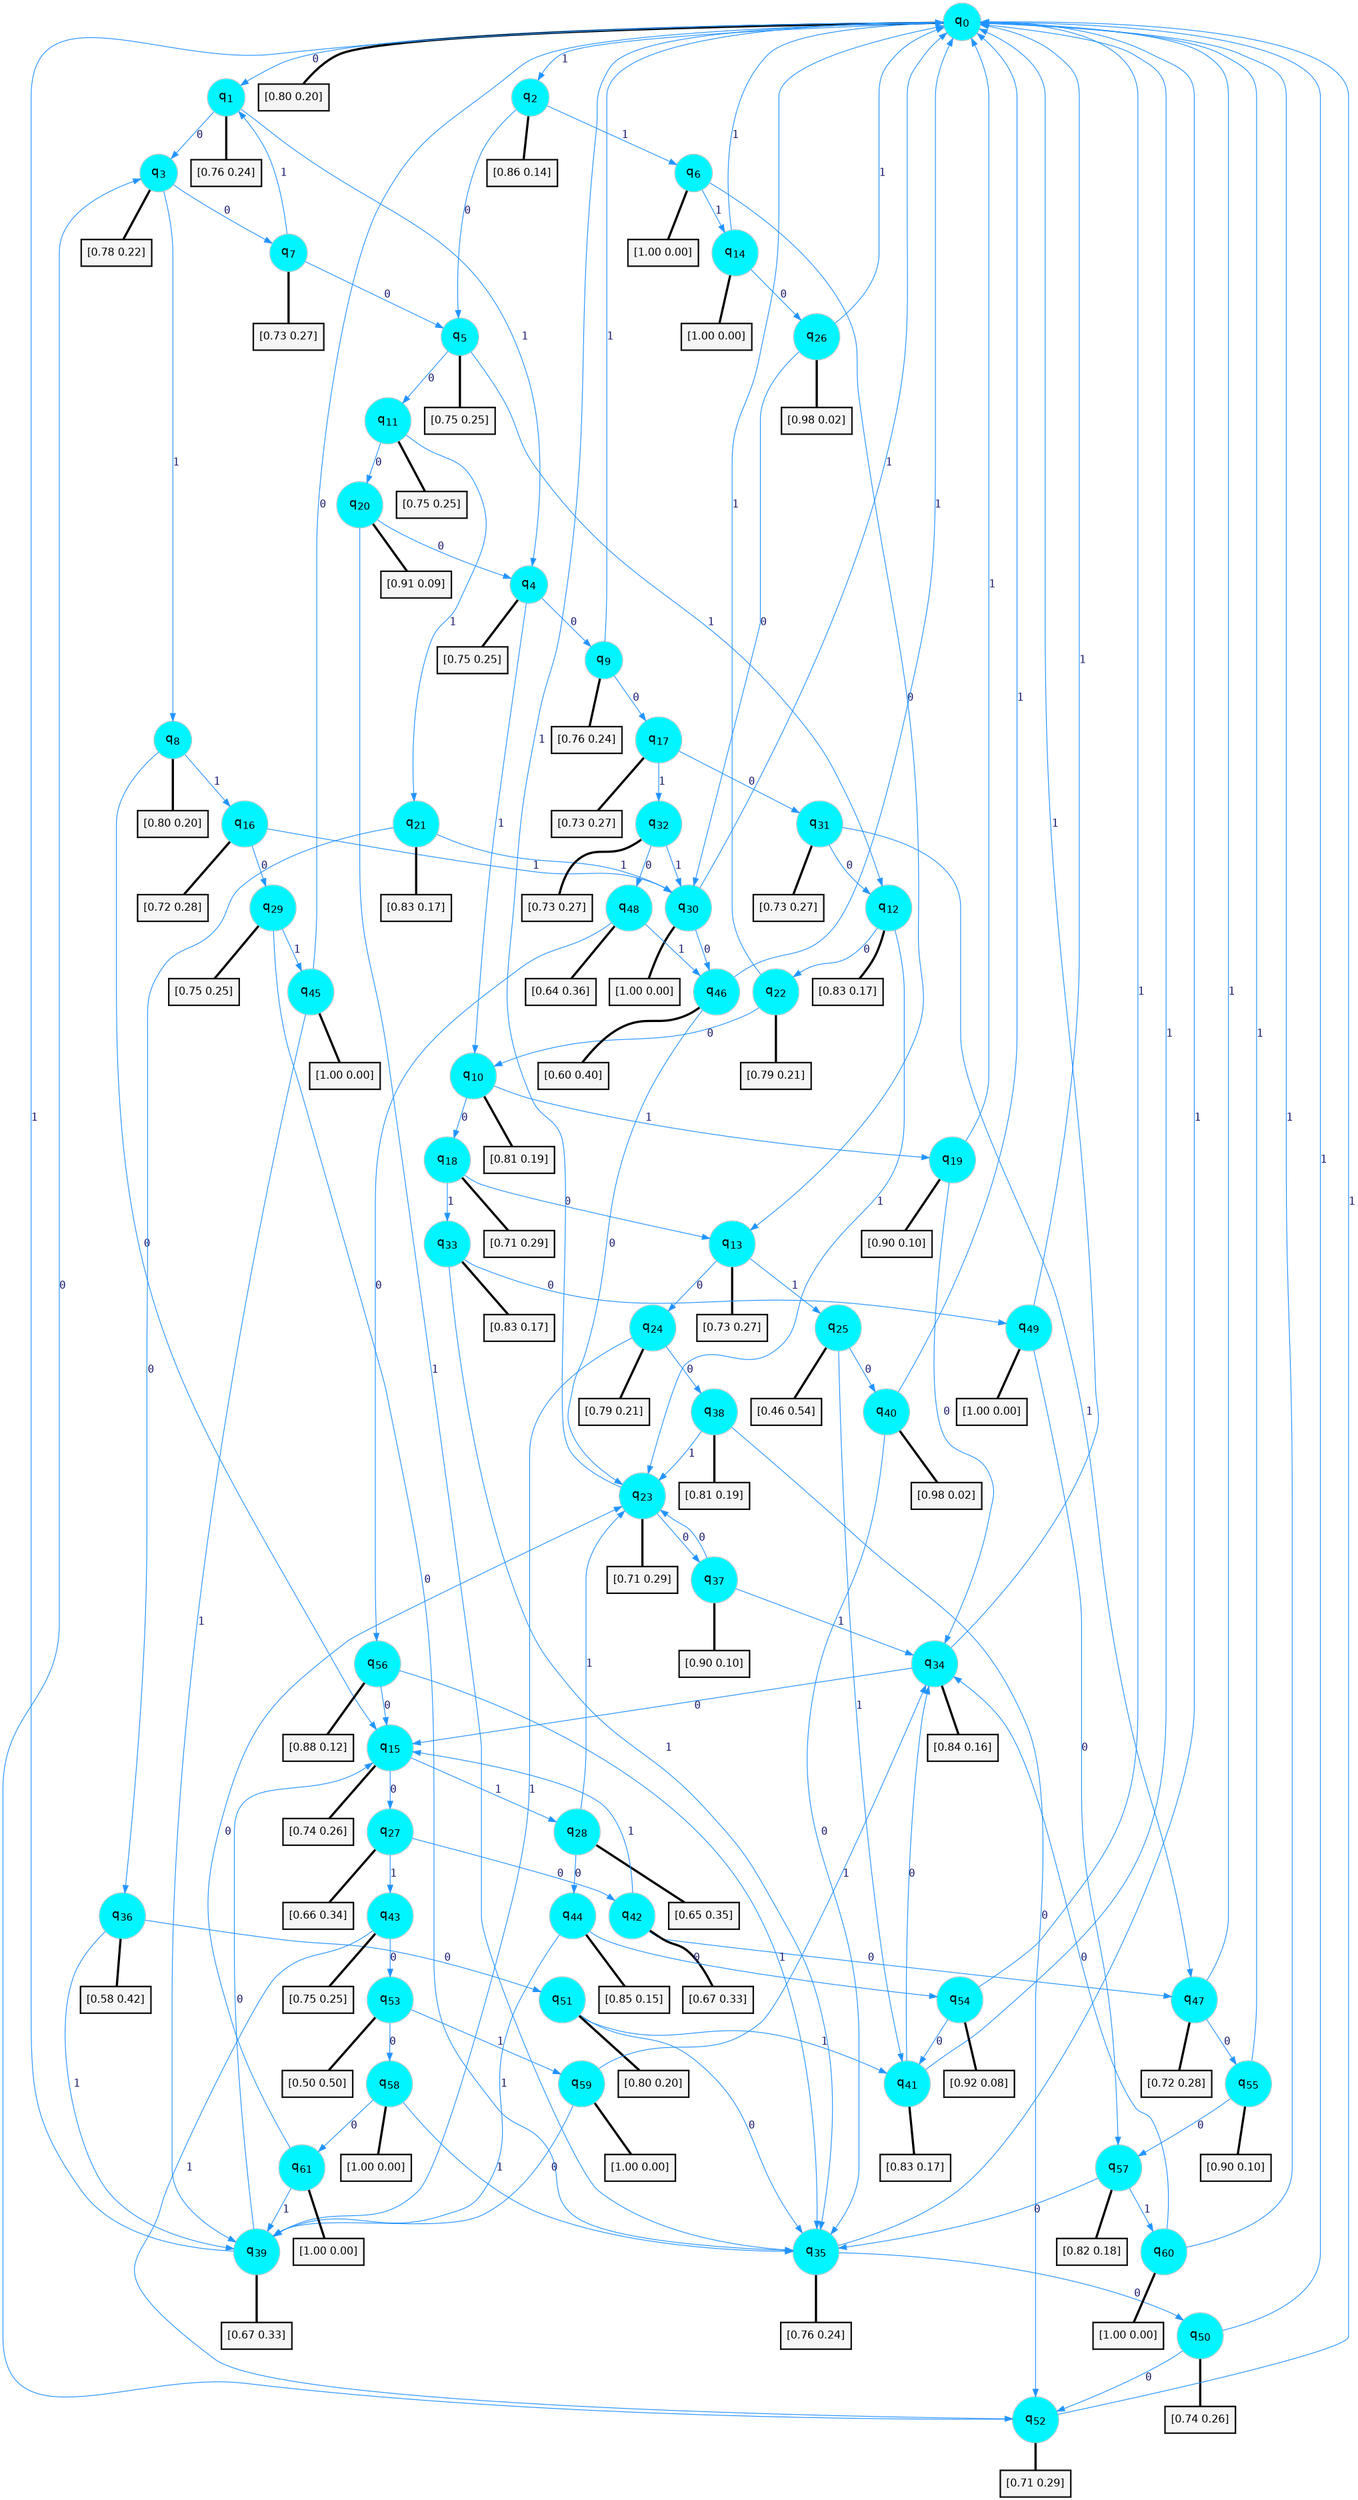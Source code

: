 digraph G {
graph [
bgcolor=transparent, dpi=300, rankdir=TD, size="40,25"];
node [
color=gray, fillcolor=turquoise1, fontcolor=black, fontname=Helvetica, fontsize=16, fontweight=bold, shape=circle, style=filled];
edge [
arrowsize=1, color=dodgerblue1, fontcolor=midnightblue, fontname=courier, fontweight=bold, penwidth=1, style=solid, weight=20];
0[label=<q<SUB>0</SUB>>];
1[label=<q<SUB>1</SUB>>];
2[label=<q<SUB>2</SUB>>];
3[label=<q<SUB>3</SUB>>];
4[label=<q<SUB>4</SUB>>];
5[label=<q<SUB>5</SUB>>];
6[label=<q<SUB>6</SUB>>];
7[label=<q<SUB>7</SUB>>];
8[label=<q<SUB>8</SUB>>];
9[label=<q<SUB>9</SUB>>];
10[label=<q<SUB>10</SUB>>];
11[label=<q<SUB>11</SUB>>];
12[label=<q<SUB>12</SUB>>];
13[label=<q<SUB>13</SUB>>];
14[label=<q<SUB>14</SUB>>];
15[label=<q<SUB>15</SUB>>];
16[label=<q<SUB>16</SUB>>];
17[label=<q<SUB>17</SUB>>];
18[label=<q<SUB>18</SUB>>];
19[label=<q<SUB>19</SUB>>];
20[label=<q<SUB>20</SUB>>];
21[label=<q<SUB>21</SUB>>];
22[label=<q<SUB>22</SUB>>];
23[label=<q<SUB>23</SUB>>];
24[label=<q<SUB>24</SUB>>];
25[label=<q<SUB>25</SUB>>];
26[label=<q<SUB>26</SUB>>];
27[label=<q<SUB>27</SUB>>];
28[label=<q<SUB>28</SUB>>];
29[label=<q<SUB>29</SUB>>];
30[label=<q<SUB>30</SUB>>];
31[label=<q<SUB>31</SUB>>];
32[label=<q<SUB>32</SUB>>];
33[label=<q<SUB>33</SUB>>];
34[label=<q<SUB>34</SUB>>];
35[label=<q<SUB>35</SUB>>];
36[label=<q<SUB>36</SUB>>];
37[label=<q<SUB>37</SUB>>];
38[label=<q<SUB>38</SUB>>];
39[label=<q<SUB>39</SUB>>];
40[label=<q<SUB>40</SUB>>];
41[label=<q<SUB>41</SUB>>];
42[label=<q<SUB>42</SUB>>];
43[label=<q<SUB>43</SUB>>];
44[label=<q<SUB>44</SUB>>];
45[label=<q<SUB>45</SUB>>];
46[label=<q<SUB>46</SUB>>];
47[label=<q<SUB>47</SUB>>];
48[label=<q<SUB>48</SUB>>];
49[label=<q<SUB>49</SUB>>];
50[label=<q<SUB>50</SUB>>];
51[label=<q<SUB>51</SUB>>];
52[label=<q<SUB>52</SUB>>];
53[label=<q<SUB>53</SUB>>];
54[label=<q<SUB>54</SUB>>];
55[label=<q<SUB>55</SUB>>];
56[label=<q<SUB>56</SUB>>];
57[label=<q<SUB>57</SUB>>];
58[label=<q<SUB>58</SUB>>];
59[label=<q<SUB>59</SUB>>];
60[label=<q<SUB>60</SUB>>];
61[label=<q<SUB>61</SUB>>];
62[label="[0.80 0.20]", shape=box,fontcolor=black, fontname=Helvetica, fontsize=14, penwidth=2, fillcolor=whitesmoke,color=black];
63[label="[0.76 0.24]", shape=box,fontcolor=black, fontname=Helvetica, fontsize=14, penwidth=2, fillcolor=whitesmoke,color=black];
64[label="[0.86 0.14]", shape=box,fontcolor=black, fontname=Helvetica, fontsize=14, penwidth=2, fillcolor=whitesmoke,color=black];
65[label="[0.78 0.22]", shape=box,fontcolor=black, fontname=Helvetica, fontsize=14, penwidth=2, fillcolor=whitesmoke,color=black];
66[label="[0.75 0.25]", shape=box,fontcolor=black, fontname=Helvetica, fontsize=14, penwidth=2, fillcolor=whitesmoke,color=black];
67[label="[0.75 0.25]", shape=box,fontcolor=black, fontname=Helvetica, fontsize=14, penwidth=2, fillcolor=whitesmoke,color=black];
68[label="[1.00 0.00]", shape=box,fontcolor=black, fontname=Helvetica, fontsize=14, penwidth=2, fillcolor=whitesmoke,color=black];
69[label="[0.73 0.27]", shape=box,fontcolor=black, fontname=Helvetica, fontsize=14, penwidth=2, fillcolor=whitesmoke,color=black];
70[label="[0.80 0.20]", shape=box,fontcolor=black, fontname=Helvetica, fontsize=14, penwidth=2, fillcolor=whitesmoke,color=black];
71[label="[0.76 0.24]", shape=box,fontcolor=black, fontname=Helvetica, fontsize=14, penwidth=2, fillcolor=whitesmoke,color=black];
72[label="[0.81 0.19]", shape=box,fontcolor=black, fontname=Helvetica, fontsize=14, penwidth=2, fillcolor=whitesmoke,color=black];
73[label="[0.75 0.25]", shape=box,fontcolor=black, fontname=Helvetica, fontsize=14, penwidth=2, fillcolor=whitesmoke,color=black];
74[label="[0.83 0.17]", shape=box,fontcolor=black, fontname=Helvetica, fontsize=14, penwidth=2, fillcolor=whitesmoke,color=black];
75[label="[0.73 0.27]", shape=box,fontcolor=black, fontname=Helvetica, fontsize=14, penwidth=2, fillcolor=whitesmoke,color=black];
76[label="[1.00 0.00]", shape=box,fontcolor=black, fontname=Helvetica, fontsize=14, penwidth=2, fillcolor=whitesmoke,color=black];
77[label="[0.74 0.26]", shape=box,fontcolor=black, fontname=Helvetica, fontsize=14, penwidth=2, fillcolor=whitesmoke,color=black];
78[label="[0.72 0.28]", shape=box,fontcolor=black, fontname=Helvetica, fontsize=14, penwidth=2, fillcolor=whitesmoke,color=black];
79[label="[0.73 0.27]", shape=box,fontcolor=black, fontname=Helvetica, fontsize=14, penwidth=2, fillcolor=whitesmoke,color=black];
80[label="[0.71 0.29]", shape=box,fontcolor=black, fontname=Helvetica, fontsize=14, penwidth=2, fillcolor=whitesmoke,color=black];
81[label="[0.90 0.10]", shape=box,fontcolor=black, fontname=Helvetica, fontsize=14, penwidth=2, fillcolor=whitesmoke,color=black];
82[label="[0.91 0.09]", shape=box,fontcolor=black, fontname=Helvetica, fontsize=14, penwidth=2, fillcolor=whitesmoke,color=black];
83[label="[0.83 0.17]", shape=box,fontcolor=black, fontname=Helvetica, fontsize=14, penwidth=2, fillcolor=whitesmoke,color=black];
84[label="[0.79 0.21]", shape=box,fontcolor=black, fontname=Helvetica, fontsize=14, penwidth=2, fillcolor=whitesmoke,color=black];
85[label="[0.71 0.29]", shape=box,fontcolor=black, fontname=Helvetica, fontsize=14, penwidth=2, fillcolor=whitesmoke,color=black];
86[label="[0.79 0.21]", shape=box,fontcolor=black, fontname=Helvetica, fontsize=14, penwidth=2, fillcolor=whitesmoke,color=black];
87[label="[0.46 0.54]", shape=box,fontcolor=black, fontname=Helvetica, fontsize=14, penwidth=2, fillcolor=whitesmoke,color=black];
88[label="[0.98 0.02]", shape=box,fontcolor=black, fontname=Helvetica, fontsize=14, penwidth=2, fillcolor=whitesmoke,color=black];
89[label="[0.66 0.34]", shape=box,fontcolor=black, fontname=Helvetica, fontsize=14, penwidth=2, fillcolor=whitesmoke,color=black];
90[label="[0.65 0.35]", shape=box,fontcolor=black, fontname=Helvetica, fontsize=14, penwidth=2, fillcolor=whitesmoke,color=black];
91[label="[0.75 0.25]", shape=box,fontcolor=black, fontname=Helvetica, fontsize=14, penwidth=2, fillcolor=whitesmoke,color=black];
92[label="[1.00 0.00]", shape=box,fontcolor=black, fontname=Helvetica, fontsize=14, penwidth=2, fillcolor=whitesmoke,color=black];
93[label="[0.73 0.27]", shape=box,fontcolor=black, fontname=Helvetica, fontsize=14, penwidth=2, fillcolor=whitesmoke,color=black];
94[label="[0.73 0.27]", shape=box,fontcolor=black, fontname=Helvetica, fontsize=14, penwidth=2, fillcolor=whitesmoke,color=black];
95[label="[0.83 0.17]", shape=box,fontcolor=black, fontname=Helvetica, fontsize=14, penwidth=2, fillcolor=whitesmoke,color=black];
96[label="[0.84 0.16]", shape=box,fontcolor=black, fontname=Helvetica, fontsize=14, penwidth=2, fillcolor=whitesmoke,color=black];
97[label="[0.76 0.24]", shape=box,fontcolor=black, fontname=Helvetica, fontsize=14, penwidth=2, fillcolor=whitesmoke,color=black];
98[label="[0.58 0.42]", shape=box,fontcolor=black, fontname=Helvetica, fontsize=14, penwidth=2, fillcolor=whitesmoke,color=black];
99[label="[0.90 0.10]", shape=box,fontcolor=black, fontname=Helvetica, fontsize=14, penwidth=2, fillcolor=whitesmoke,color=black];
100[label="[0.81 0.19]", shape=box,fontcolor=black, fontname=Helvetica, fontsize=14, penwidth=2, fillcolor=whitesmoke,color=black];
101[label="[0.67 0.33]", shape=box,fontcolor=black, fontname=Helvetica, fontsize=14, penwidth=2, fillcolor=whitesmoke,color=black];
102[label="[0.98 0.02]", shape=box,fontcolor=black, fontname=Helvetica, fontsize=14, penwidth=2, fillcolor=whitesmoke,color=black];
103[label="[0.83 0.17]", shape=box,fontcolor=black, fontname=Helvetica, fontsize=14, penwidth=2, fillcolor=whitesmoke,color=black];
104[label="[0.67 0.33]", shape=box,fontcolor=black, fontname=Helvetica, fontsize=14, penwidth=2, fillcolor=whitesmoke,color=black];
105[label="[0.75 0.25]", shape=box,fontcolor=black, fontname=Helvetica, fontsize=14, penwidth=2, fillcolor=whitesmoke,color=black];
106[label="[0.85 0.15]", shape=box,fontcolor=black, fontname=Helvetica, fontsize=14, penwidth=2, fillcolor=whitesmoke,color=black];
107[label="[1.00 0.00]", shape=box,fontcolor=black, fontname=Helvetica, fontsize=14, penwidth=2, fillcolor=whitesmoke,color=black];
108[label="[0.60 0.40]", shape=box,fontcolor=black, fontname=Helvetica, fontsize=14, penwidth=2, fillcolor=whitesmoke,color=black];
109[label="[0.72 0.28]", shape=box,fontcolor=black, fontname=Helvetica, fontsize=14, penwidth=2, fillcolor=whitesmoke,color=black];
110[label="[0.64 0.36]", shape=box,fontcolor=black, fontname=Helvetica, fontsize=14, penwidth=2, fillcolor=whitesmoke,color=black];
111[label="[1.00 0.00]", shape=box,fontcolor=black, fontname=Helvetica, fontsize=14, penwidth=2, fillcolor=whitesmoke,color=black];
112[label="[0.74 0.26]", shape=box,fontcolor=black, fontname=Helvetica, fontsize=14, penwidth=2, fillcolor=whitesmoke,color=black];
113[label="[0.80 0.20]", shape=box,fontcolor=black, fontname=Helvetica, fontsize=14, penwidth=2, fillcolor=whitesmoke,color=black];
114[label="[0.71 0.29]", shape=box,fontcolor=black, fontname=Helvetica, fontsize=14, penwidth=2, fillcolor=whitesmoke,color=black];
115[label="[0.50 0.50]", shape=box,fontcolor=black, fontname=Helvetica, fontsize=14, penwidth=2, fillcolor=whitesmoke,color=black];
116[label="[0.92 0.08]", shape=box,fontcolor=black, fontname=Helvetica, fontsize=14, penwidth=2, fillcolor=whitesmoke,color=black];
117[label="[0.90 0.10]", shape=box,fontcolor=black, fontname=Helvetica, fontsize=14, penwidth=2, fillcolor=whitesmoke,color=black];
118[label="[0.88 0.12]", shape=box,fontcolor=black, fontname=Helvetica, fontsize=14, penwidth=2, fillcolor=whitesmoke,color=black];
119[label="[0.82 0.18]", shape=box,fontcolor=black, fontname=Helvetica, fontsize=14, penwidth=2, fillcolor=whitesmoke,color=black];
120[label="[1.00 0.00]", shape=box,fontcolor=black, fontname=Helvetica, fontsize=14, penwidth=2, fillcolor=whitesmoke,color=black];
121[label="[1.00 0.00]", shape=box,fontcolor=black, fontname=Helvetica, fontsize=14, penwidth=2, fillcolor=whitesmoke,color=black];
122[label="[1.00 0.00]", shape=box,fontcolor=black, fontname=Helvetica, fontsize=14, penwidth=2, fillcolor=whitesmoke,color=black];
123[label="[1.00 0.00]", shape=box,fontcolor=black, fontname=Helvetica, fontsize=14, penwidth=2, fillcolor=whitesmoke,color=black];
0->1 [label=0];
0->2 [label=1];
0->62 [arrowhead=none, penwidth=3,color=black];
1->3 [label=0];
1->4 [label=1];
1->63 [arrowhead=none, penwidth=3,color=black];
2->5 [label=0];
2->6 [label=1];
2->64 [arrowhead=none, penwidth=3,color=black];
3->7 [label=0];
3->8 [label=1];
3->65 [arrowhead=none, penwidth=3,color=black];
4->9 [label=0];
4->10 [label=1];
4->66 [arrowhead=none, penwidth=3,color=black];
5->11 [label=0];
5->12 [label=1];
5->67 [arrowhead=none, penwidth=3,color=black];
6->13 [label=0];
6->14 [label=1];
6->68 [arrowhead=none, penwidth=3,color=black];
7->5 [label=0];
7->1 [label=1];
7->69 [arrowhead=none, penwidth=3,color=black];
8->15 [label=0];
8->16 [label=1];
8->70 [arrowhead=none, penwidth=3,color=black];
9->17 [label=0];
9->0 [label=1];
9->71 [arrowhead=none, penwidth=3,color=black];
10->18 [label=0];
10->19 [label=1];
10->72 [arrowhead=none, penwidth=3,color=black];
11->20 [label=0];
11->21 [label=1];
11->73 [arrowhead=none, penwidth=3,color=black];
12->22 [label=0];
12->23 [label=1];
12->74 [arrowhead=none, penwidth=3,color=black];
13->24 [label=0];
13->25 [label=1];
13->75 [arrowhead=none, penwidth=3,color=black];
14->26 [label=0];
14->0 [label=1];
14->76 [arrowhead=none, penwidth=3,color=black];
15->27 [label=0];
15->28 [label=1];
15->77 [arrowhead=none, penwidth=3,color=black];
16->29 [label=0];
16->30 [label=1];
16->78 [arrowhead=none, penwidth=3,color=black];
17->31 [label=0];
17->32 [label=1];
17->79 [arrowhead=none, penwidth=3,color=black];
18->13 [label=0];
18->33 [label=1];
18->80 [arrowhead=none, penwidth=3,color=black];
19->34 [label=0];
19->0 [label=1];
19->81 [arrowhead=none, penwidth=3,color=black];
20->4 [label=0];
20->35 [label=1];
20->82 [arrowhead=none, penwidth=3,color=black];
21->36 [label=0];
21->30 [label=1];
21->83 [arrowhead=none, penwidth=3,color=black];
22->10 [label=0];
22->0 [label=1];
22->84 [arrowhead=none, penwidth=3,color=black];
23->37 [label=0];
23->0 [label=1];
23->85 [arrowhead=none, penwidth=3,color=black];
24->38 [label=0];
24->39 [label=1];
24->86 [arrowhead=none, penwidth=3,color=black];
25->40 [label=0];
25->41 [label=1];
25->87 [arrowhead=none, penwidth=3,color=black];
26->30 [label=0];
26->0 [label=1];
26->88 [arrowhead=none, penwidth=3,color=black];
27->42 [label=0];
27->43 [label=1];
27->89 [arrowhead=none, penwidth=3,color=black];
28->44 [label=0];
28->23 [label=1];
28->90 [arrowhead=none, penwidth=3,color=black];
29->35 [label=0];
29->45 [label=1];
29->91 [arrowhead=none, penwidth=3,color=black];
30->46 [label=0];
30->0 [label=1];
30->92 [arrowhead=none, penwidth=3,color=black];
31->12 [label=0];
31->47 [label=1];
31->93 [arrowhead=none, penwidth=3,color=black];
32->48 [label=0];
32->30 [label=1];
32->94 [arrowhead=none, penwidth=3,color=black];
33->49 [label=0];
33->35 [label=1];
33->95 [arrowhead=none, penwidth=3,color=black];
34->15 [label=0];
34->0 [label=1];
34->96 [arrowhead=none, penwidth=3,color=black];
35->50 [label=0];
35->0 [label=1];
35->97 [arrowhead=none, penwidth=3,color=black];
36->51 [label=0];
36->39 [label=1];
36->98 [arrowhead=none, penwidth=3,color=black];
37->23 [label=0];
37->34 [label=1];
37->99 [arrowhead=none, penwidth=3,color=black];
38->52 [label=0];
38->23 [label=1];
38->100 [arrowhead=none, penwidth=3,color=black];
39->15 [label=0];
39->0 [label=1];
39->101 [arrowhead=none, penwidth=3,color=black];
40->35 [label=0];
40->0 [label=1];
40->102 [arrowhead=none, penwidth=3,color=black];
41->34 [label=0];
41->0 [label=1];
41->103 [arrowhead=none, penwidth=3,color=black];
42->47 [label=0];
42->15 [label=1];
42->104 [arrowhead=none, penwidth=3,color=black];
43->53 [label=0];
43->52 [label=1];
43->105 [arrowhead=none, penwidth=3,color=black];
44->54 [label=0];
44->39 [label=1];
44->106 [arrowhead=none, penwidth=3,color=black];
45->0 [label=0];
45->39 [label=1];
45->107 [arrowhead=none, penwidth=3,color=black];
46->23 [label=0];
46->0 [label=1];
46->108 [arrowhead=none, penwidth=3,color=black];
47->55 [label=0];
47->0 [label=1];
47->109 [arrowhead=none, penwidth=3,color=black];
48->56 [label=0];
48->46 [label=1];
48->110 [arrowhead=none, penwidth=3,color=black];
49->57 [label=0];
49->0 [label=1];
49->111 [arrowhead=none, penwidth=3,color=black];
50->52 [label=0];
50->0 [label=1];
50->112 [arrowhead=none, penwidth=3,color=black];
51->35 [label=0];
51->41 [label=1];
51->113 [arrowhead=none, penwidth=3,color=black];
52->3 [label=0];
52->0 [label=1];
52->114 [arrowhead=none, penwidth=3,color=black];
53->58 [label=0];
53->59 [label=1];
53->115 [arrowhead=none, penwidth=3,color=black];
54->41 [label=0];
54->0 [label=1];
54->116 [arrowhead=none, penwidth=3,color=black];
55->57 [label=0];
55->0 [label=1];
55->117 [arrowhead=none, penwidth=3,color=black];
56->15 [label=0];
56->35 [label=1];
56->118 [arrowhead=none, penwidth=3,color=black];
57->35 [label=0];
57->60 [label=1];
57->119 [arrowhead=none, penwidth=3,color=black];
58->61 [label=0];
58->35 [label=1];
58->120 [arrowhead=none, penwidth=3,color=black];
59->39 [label=0];
59->34 [label=1];
59->121 [arrowhead=none, penwidth=3,color=black];
60->34 [label=0];
60->0 [label=1];
60->122 [arrowhead=none, penwidth=3,color=black];
61->23 [label=0];
61->39 [label=1];
61->123 [arrowhead=none, penwidth=3,color=black];
}
